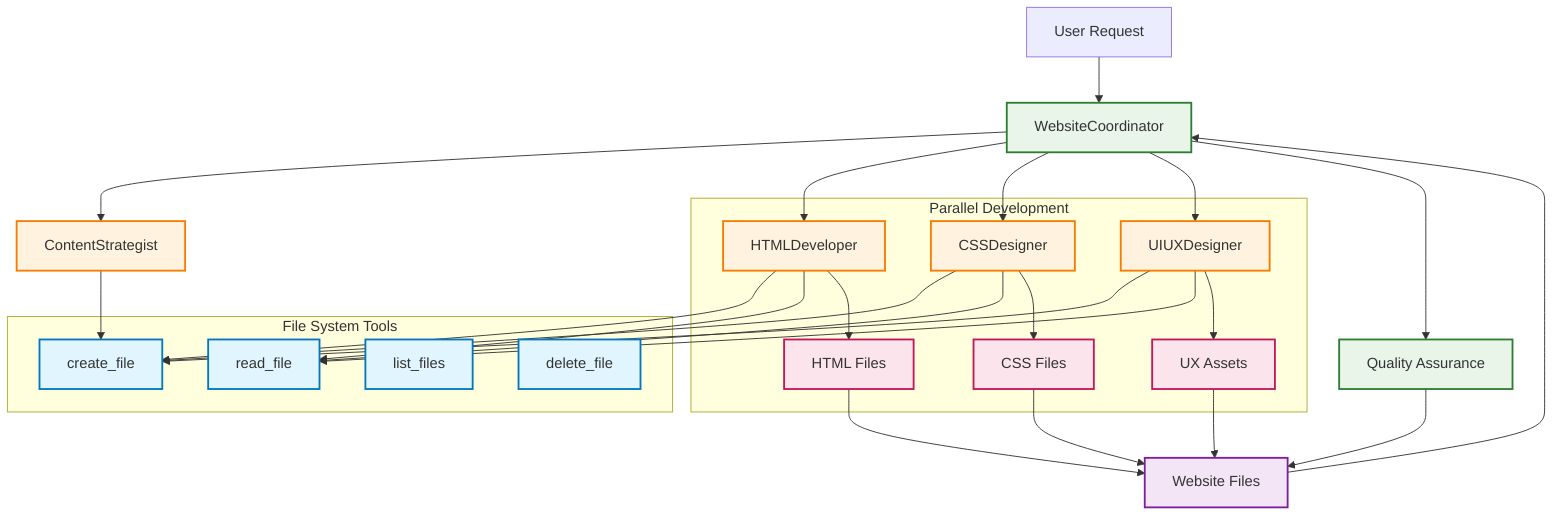 graph TB
    %% User Interface
    U[User Request] --> WC[WebsiteCoordinator]
    
    %% Coordinator Agent
    WC --> CS[ContentStrategist]
    WC --> HD[HTMLDeveloper]
    WC --> CD[CSSDesigner]
    WC --> UD[UIUXDesigner]
    
    %% Tools
    subgraph "File System Tools"
        FT[create_file]
        RT[read_file]
        LT[list_files]
        DT[delete_file]
    end
    
    %% Agent Tool Usage
    CS --> FT
    HD --> FT
    HD --> RT
    CD --> FT
    CD --> RT
    UD --> FT
    UD --> RT
    
    %% Parallel Execution
    subgraph "Parallel Development"
        HD --> HTML[HTML Files]
        CD --> CSS[CSS Files]
        UD --> UX[UX Assets]
    end
    
    %% File Outputs
    HTML --> WS[Website Files]
    CSS --> WS
    UX --> WS
    
    %% Review Process
    WS --> WC
    WC --> QA[Quality Assurance]
    QA --> WS
    
    %% Style
    classDef coordinator fill:#e8f5e8,stroke:#2e7d32,stroke-width:2px
    classDef agents fill:#fff3e0,stroke:#f57c00,stroke-width:2px
    classDef tools fill:#e1f5fe,stroke:#0277bd,stroke-width:2px
    classDef files fill:#fce4ec,stroke:#c2185b,stroke-width:2px
    classDef output fill:#f3e5f5,stroke:#7b1fa2,stroke-width:2px
    
    class WC,QA coordinator
    class CS,HD,CD,UD agents
    class FT,RT,LT,DT tools
    class HTML,CSS,UX files
    class WS output